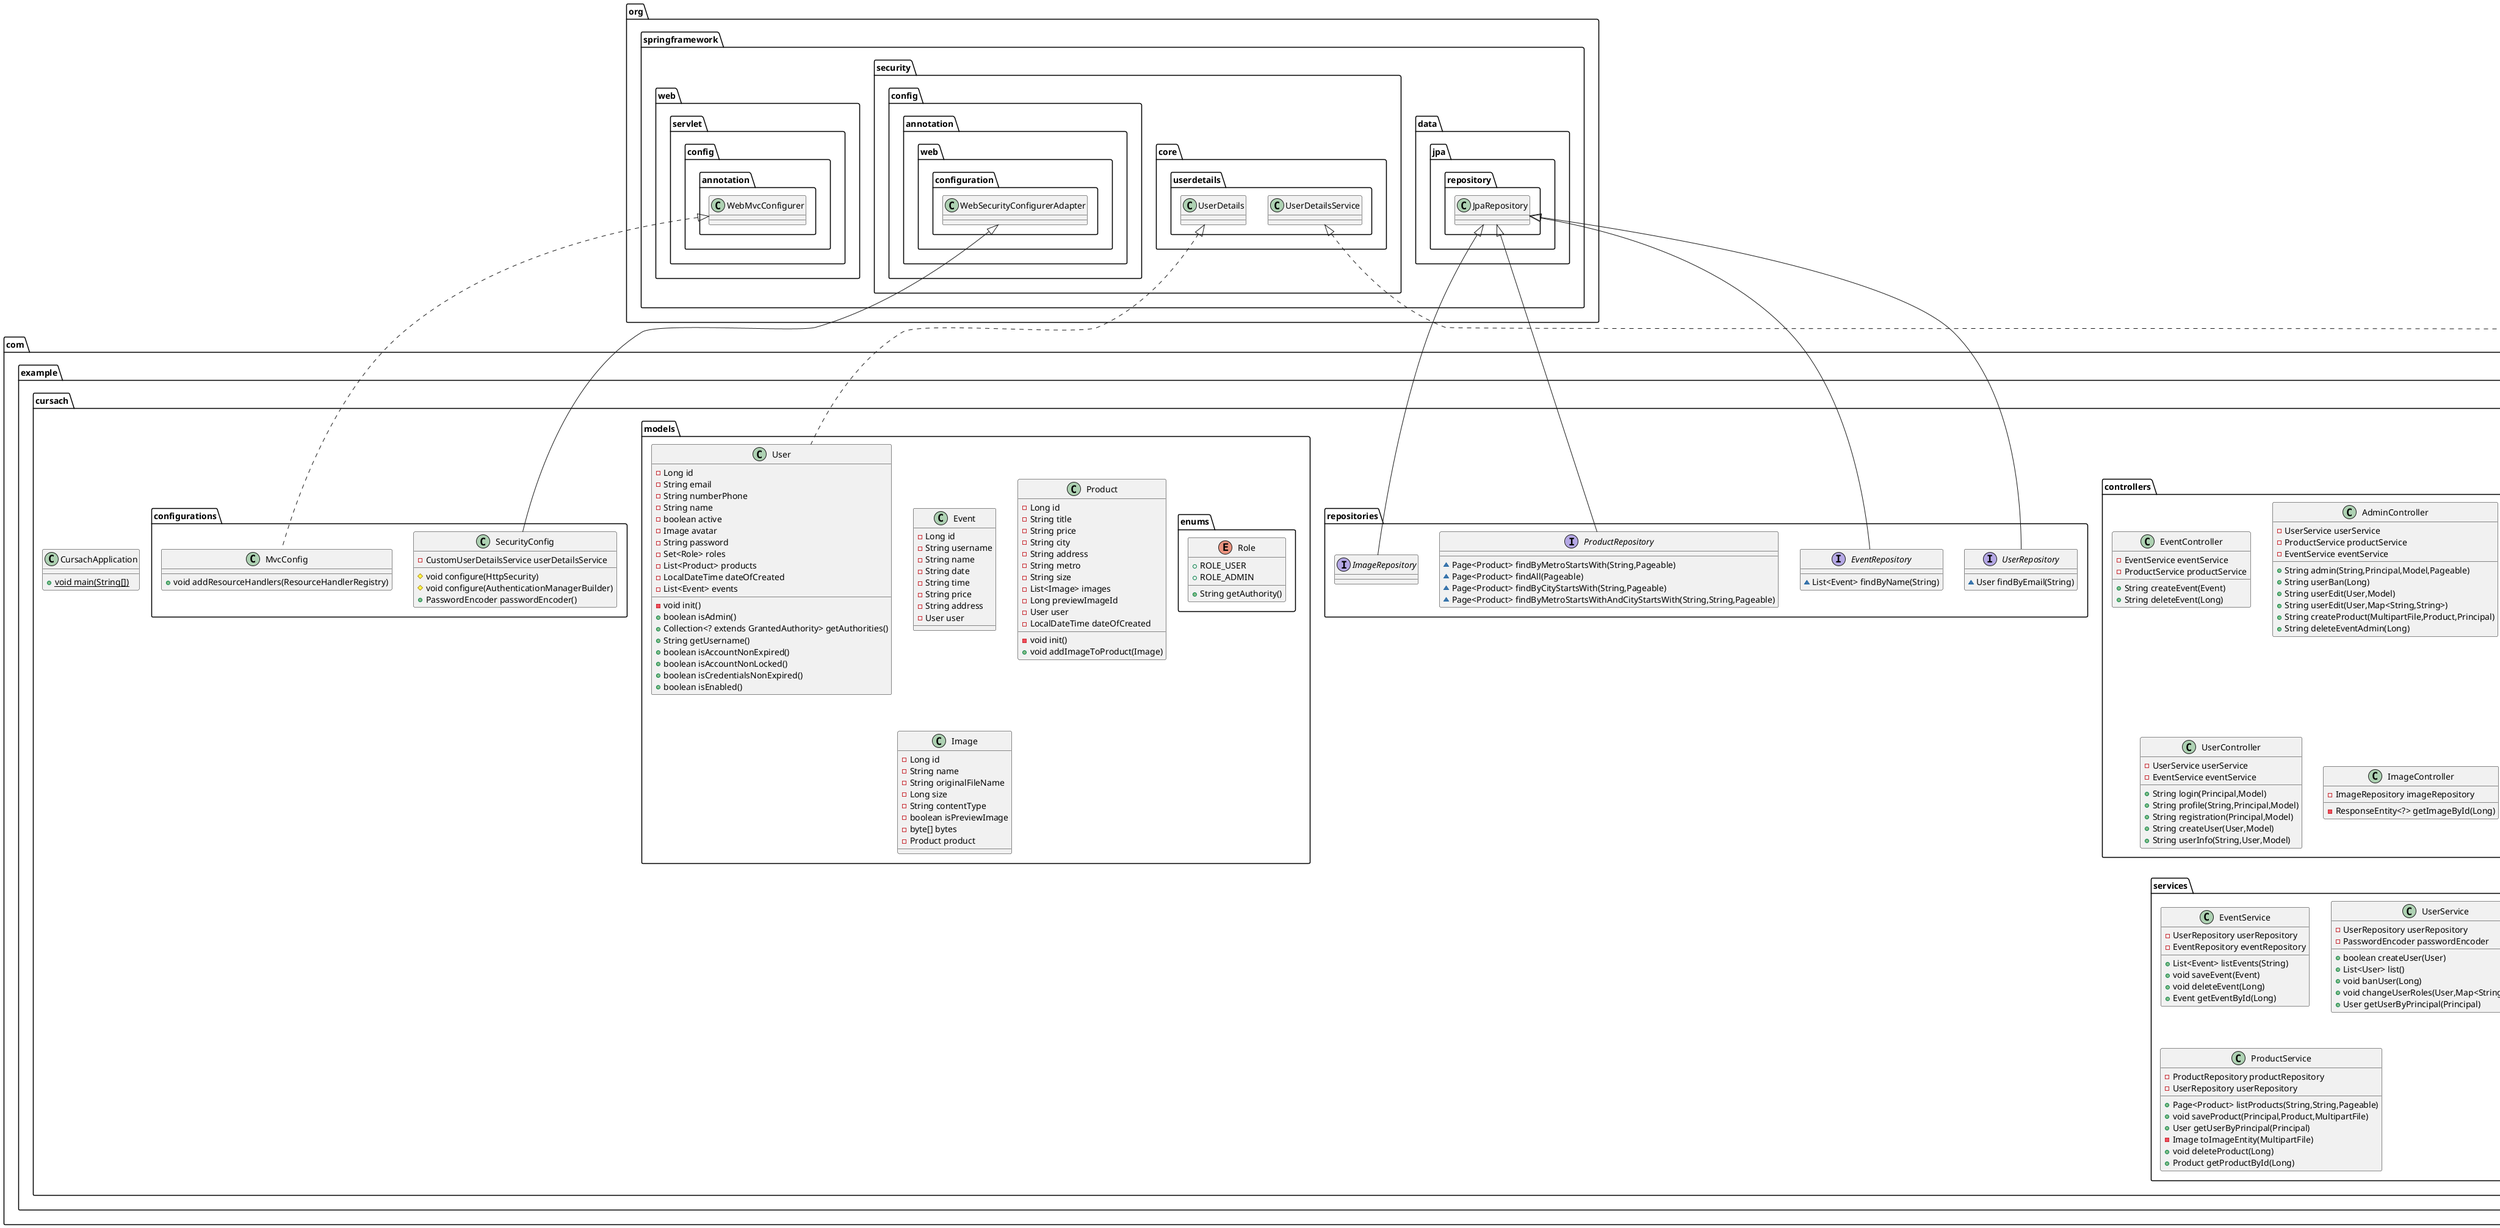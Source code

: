 @startuml
class com.example.cursach.controllers.EventController {
- EventService eventService
- ProductService productService
+ String createEvent(Event)
+ String deleteEvent(Long)
}


interface com.example.cursach.repositories.UserRepository {
~ User findByEmail(String)
}

class com.example.cursach.controllers.AdminController {
- UserService userService
- ProductService productService
- EventService eventService
+ String admin(String,Principal,Model,Pageable)
+ String userBan(Long)
+ String userEdit(User,Model)
+ String userEdit(User,Map<String,String>)
+ String createProduct(MultipartFile,Product,Principal)
+ String deleteEventAdmin(Long)
}


class com.example.cursach.models.Event {
- Long id
- String username
- String name
- String date
- String time
- String price
- String address
- User user
}

class com.example.cursach.services.CustomUserDetailsService {
- UserRepository userRepository
+ UserDetails loadUserByUsername(String)
}


class com.example.cursach.services.EventService {
- UserRepository userRepository
- EventRepository eventRepository
+ List<Event> listEvents(String)
+ void saveEvent(Event)
+ void deleteEvent(Long)
+ Event getEventById(Long)
}


interface com.example.cursach.repositories.EventRepository {
~ List<Event> findByName(String)
}

class com.example.cursach.services.UserService {
- UserRepository userRepository
- PasswordEncoder passwordEncoder
+ boolean createUser(User)
+ List<User> list()
+ void banUser(Long)
+ void changeUserRoles(User,Map<String,String>)
+ User getUserByPrincipal(Principal)
}


class com.example.cursach.services.ProductService {
- ProductRepository productRepository
- UserRepository userRepository
+ Page<Product> listProducts(String,String,Pageable)
+ void saveProduct(Principal,Product,MultipartFile)
+ User getUserByPrincipal(Principal)
- Image toImageEntity(MultipartFile)
+ void deleteProduct(Long)
+ Product getProductById(Long)
}


class com.example.cursach.models.Product {
- Long id
- String title
- String price
- String city
- String address
- String metro
- String size
- List<Image> images
- Long previewImageId
- User user
- LocalDateTime dateOfCreated
- void init()
+ void addImageToProduct(Image)
}


class com.example.cursach.CursachApplication {
+ {static} void main(String[])
}

class com.example.cursach.configurations.MvcConfig {
+ void addResourceHandlers(ResourceHandlerRegistry)
}

class com.example.cursach.controllers.ProductController {
- EventService eventService
- ProductService productService
- ProductRepository productRepository
+ String products(String,String,Pageable,Principal,Model)
+ String productInfo(String,Principal,Long,Model)
+ String deleteProduct(Long)
}


class com.example.cursach.controllers.UserController {
- UserService userService
- EventService eventService
+ String login(Principal,Model)
+ String profile(String,Principal,Model)
+ String registration(Principal,Model)
+ String createUser(User,Model)
+ String userInfo(String,User,Model)
}


enum com.example.cursach.models.enums.Role {
+  ROLE_USER
+  ROLE_ADMIN
+ String getAuthority()
}


class com.example.cursach.models.User {
- Long id
- String email
- String numberPhone
- String name
- boolean active
- Image avatar
- String password
- Set<Role> roles
- List<Product> products
- LocalDateTime dateOfCreated
- List<Event> events
- void init()
+ boolean isAdmin()
+ Collection<? extends GrantedAuthority> getAuthorities()
+ String getUsername()
+ boolean isAccountNonExpired()
+ boolean isAccountNonLocked()
+ boolean isCredentialsNonExpired()
+ boolean isEnabled()
}


interface com.example.cursach.repositories.ProductRepository {
~ Page<Product> findByMetroStartsWith(String,Pageable)
~ Page<Product> findAll(Pageable)
~ Page<Product> findByCityStartsWith(String,Pageable)
~ Page<Product> findByMetroStartsWithAndCityStartsWith(String,String,Pageable)
}

class com.example.cursach.controllers.ImageController {
- ImageRepository imageRepository
- ResponseEntity<?> getImageById(Long)
}


class com.example.cursach.models.Image {
- Long id
- String name
- String originalFileName
- Long size
- String contentType
- boolean isPreviewImage
- byte[] bytes
- Product product
}

interface com.example.cursach.repositories.ImageRepository {
}
class com.example.cursach.configurations.SecurityConfig {
- CustomUserDetailsService userDetailsService
# void configure(HttpSecurity)
# void configure(AuthenticationManagerBuilder)
+ PasswordEncoder passwordEncoder()
}




org.springframework.data.jpa.repository.JpaRepository <|-- com.example.cursach.repositories.UserRepository
org.springframework.security.core.userdetails.UserDetailsService <|.. com.example.cursach.services.CustomUserDetailsService
org.springframework.data.jpa.repository.JpaRepository <|-- com.example.cursach.repositories.EventRepository
org.springframework.web.servlet.config.annotation.WebMvcConfigurer <|.. com.example.cursach.configurations.MvcConfig
org.springframework.security.core.userdetails.UserDetails <|.. com.example.cursach.models.User
org.springframework.data.jpa.repository.JpaRepository <|-- com.example.cursach.repositories.ProductRepository
org.springframework.data.jpa.repository.JpaRepository <|-- com.example.cursach.repositories.ImageRepository
org.springframework.security.config.annotation.web.configuration.WebSecurityConfigurerAdapter <|-- com.example.cursach.configurations.SecurityConfig
@enduml